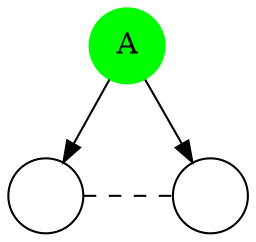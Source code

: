 digraph g{
  A [label="A",style=filled, color=green, shape=circle];
  b [label="", shape=circle];
  c [label="", shape=circle];
  { rank=same; b; c}
  nodesep=0.6;
  A->b;
  A->c;
  b->c [dir=none,style=dashed];
}
